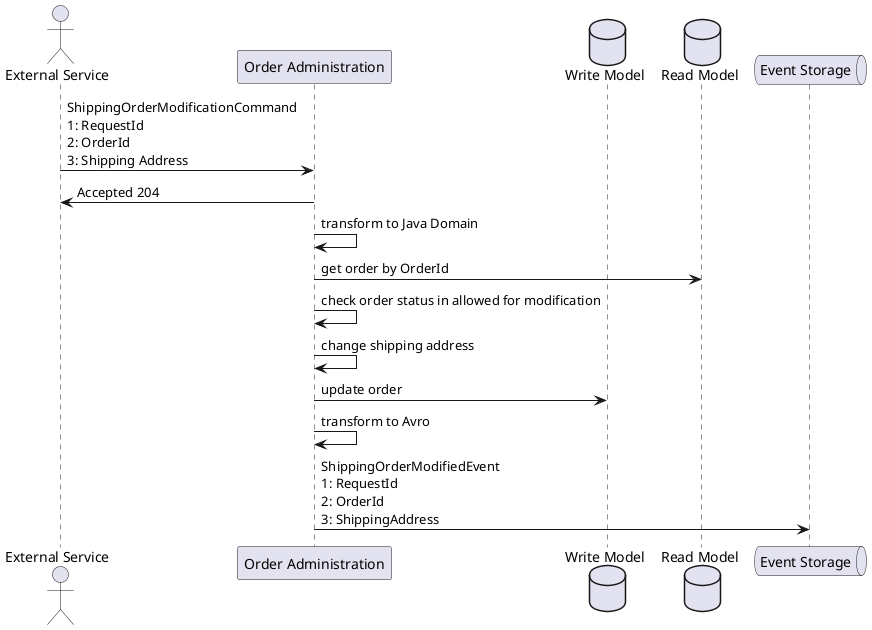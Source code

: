 @startuml
'https://plantuml.com/sequence-diagram

actor "External Service" as ES
participant "Order Administration" as OA
database "Write Model" as WM
database "Read Model" as RM
queue "Event Storage" as ESG

ES -> OA: ShippingOrderModificationCommand\n1: RequestId\n2: OrderId\n3: Shipping Address
OA -> ES: Accepted 204
OA -> OA: transform to Java Domain
OA -> RM: get order by OrderId
OA -> OA: check order status in allowed for modification
OA -> OA: change shipping address
OA -> WM: update order
OA -> OA: transform to Avro
OA -> ESG: ShippingOrderModifiedEvent\n1: RequestId\n2: OrderId\n3: ShippingAddress

@enduml